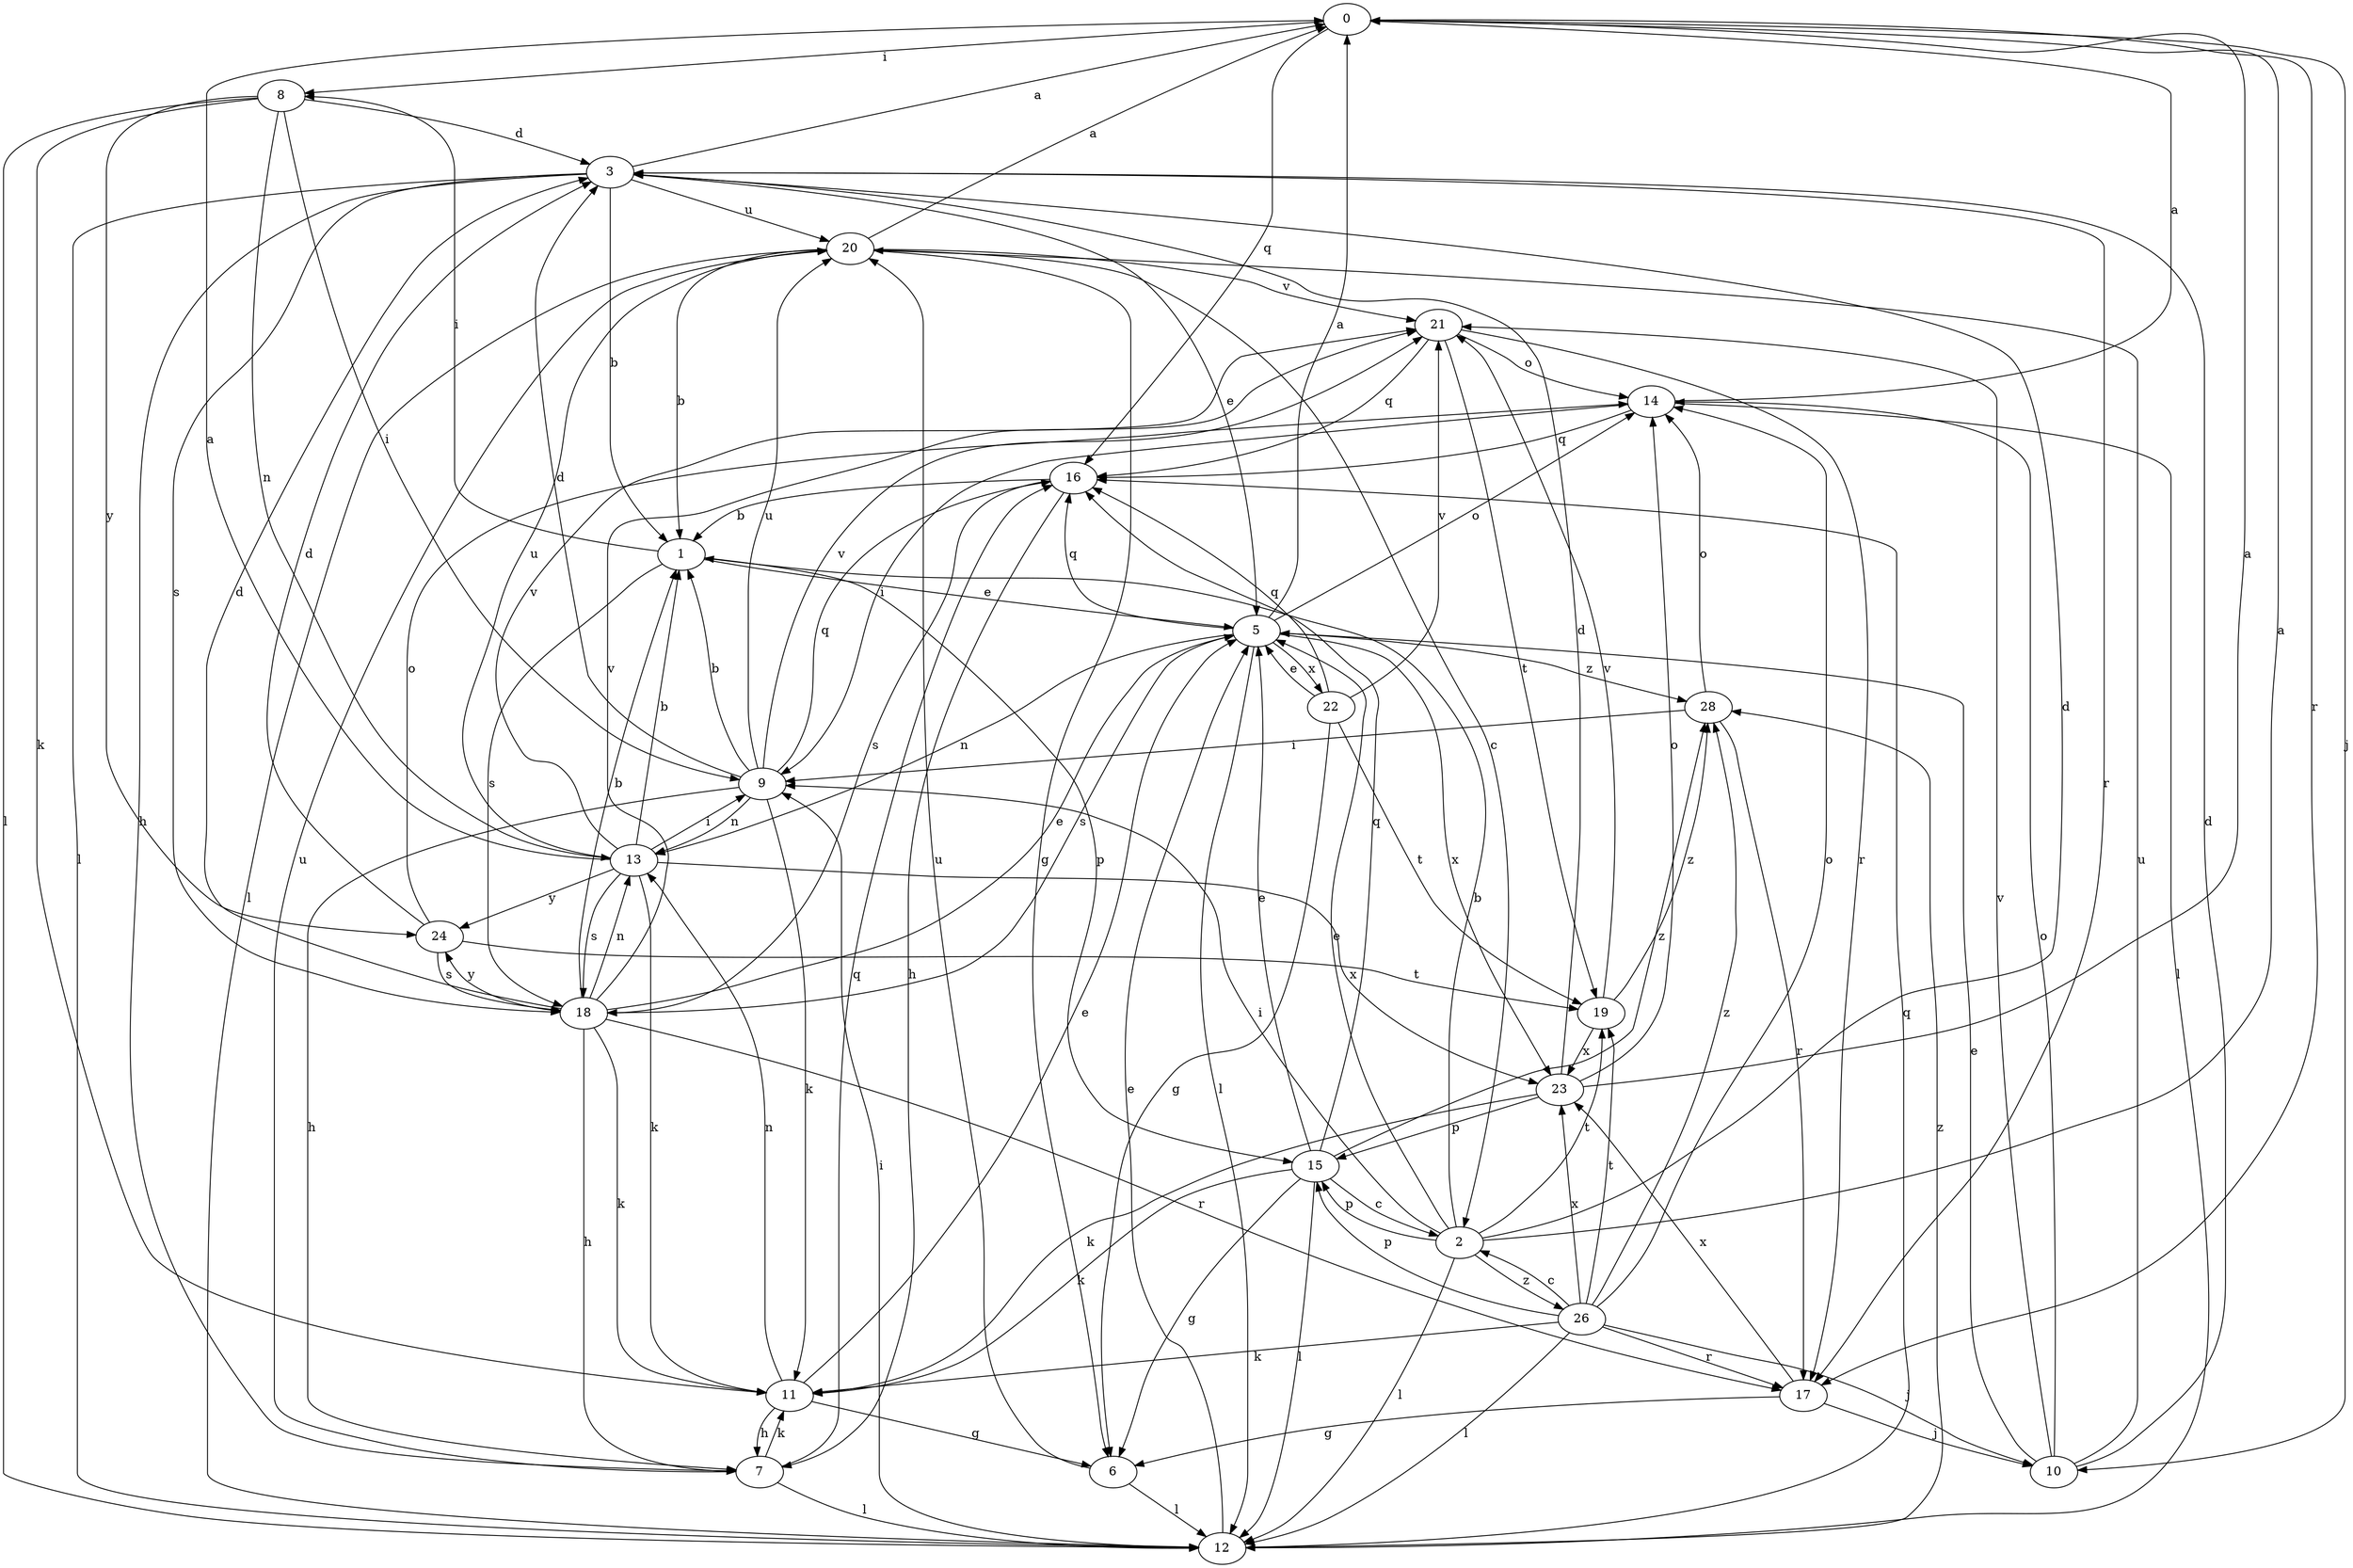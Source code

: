 strict digraph  {
0;
1;
2;
3;
5;
6;
7;
8;
9;
10;
11;
12;
13;
14;
15;
16;
17;
18;
19;
20;
21;
22;
23;
24;
26;
28;
0 -> 8  [label=i];
0 -> 10  [label=j];
0 -> 16  [label=q];
0 -> 17  [label=r];
1 -> 5  [label=e];
1 -> 8  [label=i];
1 -> 15  [label=p];
1 -> 18  [label=s];
2 -> 0  [label=a];
2 -> 1  [label=b];
2 -> 3  [label=d];
2 -> 5  [label=e];
2 -> 9  [label=i];
2 -> 12  [label=l];
2 -> 15  [label=p];
2 -> 19  [label=t];
2 -> 26  [label=z];
3 -> 0  [label=a];
3 -> 1  [label=b];
3 -> 5  [label=e];
3 -> 7  [label=h];
3 -> 12  [label=l];
3 -> 17  [label=r];
3 -> 18  [label=s];
3 -> 20  [label=u];
5 -> 0  [label=a];
5 -> 12  [label=l];
5 -> 13  [label=n];
5 -> 14  [label=o];
5 -> 16  [label=q];
5 -> 18  [label=s];
5 -> 22  [label=x];
5 -> 23  [label=x];
5 -> 28  [label=z];
6 -> 12  [label=l];
6 -> 20  [label=u];
7 -> 11  [label=k];
7 -> 12  [label=l];
7 -> 16  [label=q];
7 -> 20  [label=u];
8 -> 3  [label=d];
8 -> 9  [label=i];
8 -> 11  [label=k];
8 -> 12  [label=l];
8 -> 13  [label=n];
8 -> 24  [label=y];
9 -> 1  [label=b];
9 -> 3  [label=d];
9 -> 7  [label=h];
9 -> 11  [label=k];
9 -> 13  [label=n];
9 -> 16  [label=q];
9 -> 20  [label=u];
9 -> 21  [label=v];
10 -> 3  [label=d];
10 -> 5  [label=e];
10 -> 14  [label=o];
10 -> 20  [label=u];
10 -> 21  [label=v];
11 -> 5  [label=e];
11 -> 6  [label=g];
11 -> 7  [label=h];
11 -> 13  [label=n];
12 -> 5  [label=e];
12 -> 9  [label=i];
12 -> 16  [label=q];
12 -> 28  [label=z];
13 -> 0  [label=a];
13 -> 1  [label=b];
13 -> 9  [label=i];
13 -> 11  [label=k];
13 -> 18  [label=s];
13 -> 20  [label=u];
13 -> 21  [label=v];
13 -> 23  [label=x];
13 -> 24  [label=y];
14 -> 0  [label=a];
14 -> 9  [label=i];
14 -> 12  [label=l];
14 -> 16  [label=q];
15 -> 2  [label=c];
15 -> 5  [label=e];
15 -> 6  [label=g];
15 -> 11  [label=k];
15 -> 12  [label=l];
15 -> 16  [label=q];
15 -> 28  [label=z];
16 -> 1  [label=b];
16 -> 7  [label=h];
16 -> 18  [label=s];
17 -> 6  [label=g];
17 -> 10  [label=j];
17 -> 23  [label=x];
18 -> 1  [label=b];
18 -> 3  [label=d];
18 -> 5  [label=e];
18 -> 7  [label=h];
18 -> 11  [label=k];
18 -> 13  [label=n];
18 -> 17  [label=r];
18 -> 21  [label=v];
18 -> 24  [label=y];
19 -> 21  [label=v];
19 -> 23  [label=x];
19 -> 28  [label=z];
20 -> 0  [label=a];
20 -> 1  [label=b];
20 -> 2  [label=c];
20 -> 6  [label=g];
20 -> 12  [label=l];
20 -> 21  [label=v];
21 -> 14  [label=o];
21 -> 16  [label=q];
21 -> 17  [label=r];
21 -> 19  [label=t];
22 -> 5  [label=e];
22 -> 6  [label=g];
22 -> 16  [label=q];
22 -> 19  [label=t];
22 -> 21  [label=v];
23 -> 0  [label=a];
23 -> 3  [label=d];
23 -> 11  [label=k];
23 -> 14  [label=o];
23 -> 15  [label=p];
24 -> 3  [label=d];
24 -> 14  [label=o];
24 -> 18  [label=s];
24 -> 19  [label=t];
26 -> 2  [label=c];
26 -> 10  [label=j];
26 -> 11  [label=k];
26 -> 12  [label=l];
26 -> 14  [label=o];
26 -> 15  [label=p];
26 -> 17  [label=r];
26 -> 19  [label=t];
26 -> 23  [label=x];
26 -> 28  [label=z];
28 -> 9  [label=i];
28 -> 14  [label=o];
28 -> 17  [label=r];
}
